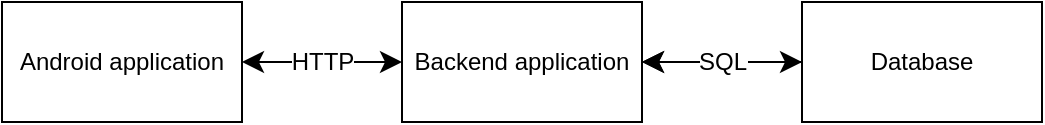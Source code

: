 <mxfile version="24.0.0" type="github">
  <diagram name="Страница — 1" id="vhNkK5dSm0gLuBWXXrSk">
    <mxGraphModel dx="961" dy="363" grid="0" gridSize="10" guides="1" tooltips="1" connect="1" arrows="1" fold="1" page="0" pageScale="1" pageWidth="827" pageHeight="1169" math="0" shadow="0">
      <root>
        <mxCell id="0" />
        <mxCell id="1" parent="0" />
        <mxCell id="c1Gxy1L6W20uhJFqe7ux-1" value="Backend application" style="rounded=0;whiteSpace=wrap;html=1;" vertex="1" parent="1">
          <mxGeometry x="62" y="170" width="120" height="60" as="geometry" />
        </mxCell>
        <mxCell id="c1Gxy1L6W20uhJFqe7ux-2" value="Android application" style="rounded=0;whiteSpace=wrap;html=1;" vertex="1" parent="1">
          <mxGeometry x="-138" y="170" width="120" height="60" as="geometry" />
        </mxCell>
        <mxCell id="c1Gxy1L6W20uhJFqe7ux-8" value="" style="edgeStyle=none;curved=1;rounded=0;orthogonalLoop=1;jettySize=auto;html=1;fontSize=12;startSize=8;endSize=8;" edge="1" parent="1" source="c1Gxy1L6W20uhJFqe7ux-3" target="c1Gxy1L6W20uhJFqe7ux-1">
          <mxGeometry relative="1" as="geometry" />
        </mxCell>
        <mxCell id="c1Gxy1L6W20uhJFqe7ux-3" value="Database" style="rounded=0;whiteSpace=wrap;html=1;" vertex="1" parent="1">
          <mxGeometry x="262" y="170" width="120" height="60" as="geometry" />
        </mxCell>
        <mxCell id="c1Gxy1L6W20uhJFqe7ux-4" value="" style="endArrow=classic;startArrow=classic;html=1;rounded=0;fontSize=12;startSize=8;endSize=8;curved=1;" edge="1" parent="1" source="c1Gxy1L6W20uhJFqe7ux-2" target="c1Gxy1L6W20uhJFqe7ux-1">
          <mxGeometry width="50" height="50" relative="1" as="geometry">
            <mxPoint x="60" y="246" as="sourcePoint" />
            <mxPoint x="110" y="196" as="targetPoint" />
          </mxGeometry>
        </mxCell>
        <mxCell id="c1Gxy1L6W20uhJFqe7ux-5" value="HTTP" style="edgeLabel;html=1;align=center;verticalAlign=middle;resizable=0;points=[];fontSize=12;" vertex="1" connectable="0" parent="c1Gxy1L6W20uhJFqe7ux-4">
          <mxGeometry x="0.185" relative="1" as="geometry">
            <mxPoint x="-8" as="offset" />
          </mxGeometry>
        </mxCell>
        <mxCell id="c1Gxy1L6W20uhJFqe7ux-6" value="" style="endArrow=classic;startArrow=classic;html=1;rounded=0;fontSize=12;startSize=8;endSize=8;curved=1;" edge="1" parent="1" source="c1Gxy1L6W20uhJFqe7ux-1" target="c1Gxy1L6W20uhJFqe7ux-3">
          <mxGeometry width="50" height="50" relative="1" as="geometry">
            <mxPoint x="182" y="199.71" as="sourcePoint" />
            <mxPoint x="262" y="199.71" as="targetPoint" />
          </mxGeometry>
        </mxCell>
        <mxCell id="c1Gxy1L6W20uhJFqe7ux-7" value="SQL" style="edgeLabel;html=1;align=center;verticalAlign=middle;resizable=0;points=[];fontSize=12;" vertex="1" connectable="0" parent="c1Gxy1L6W20uhJFqe7ux-6">
          <mxGeometry x="0.185" relative="1" as="geometry">
            <mxPoint x="-8" as="offset" />
          </mxGeometry>
        </mxCell>
      </root>
    </mxGraphModel>
  </diagram>
</mxfile>
